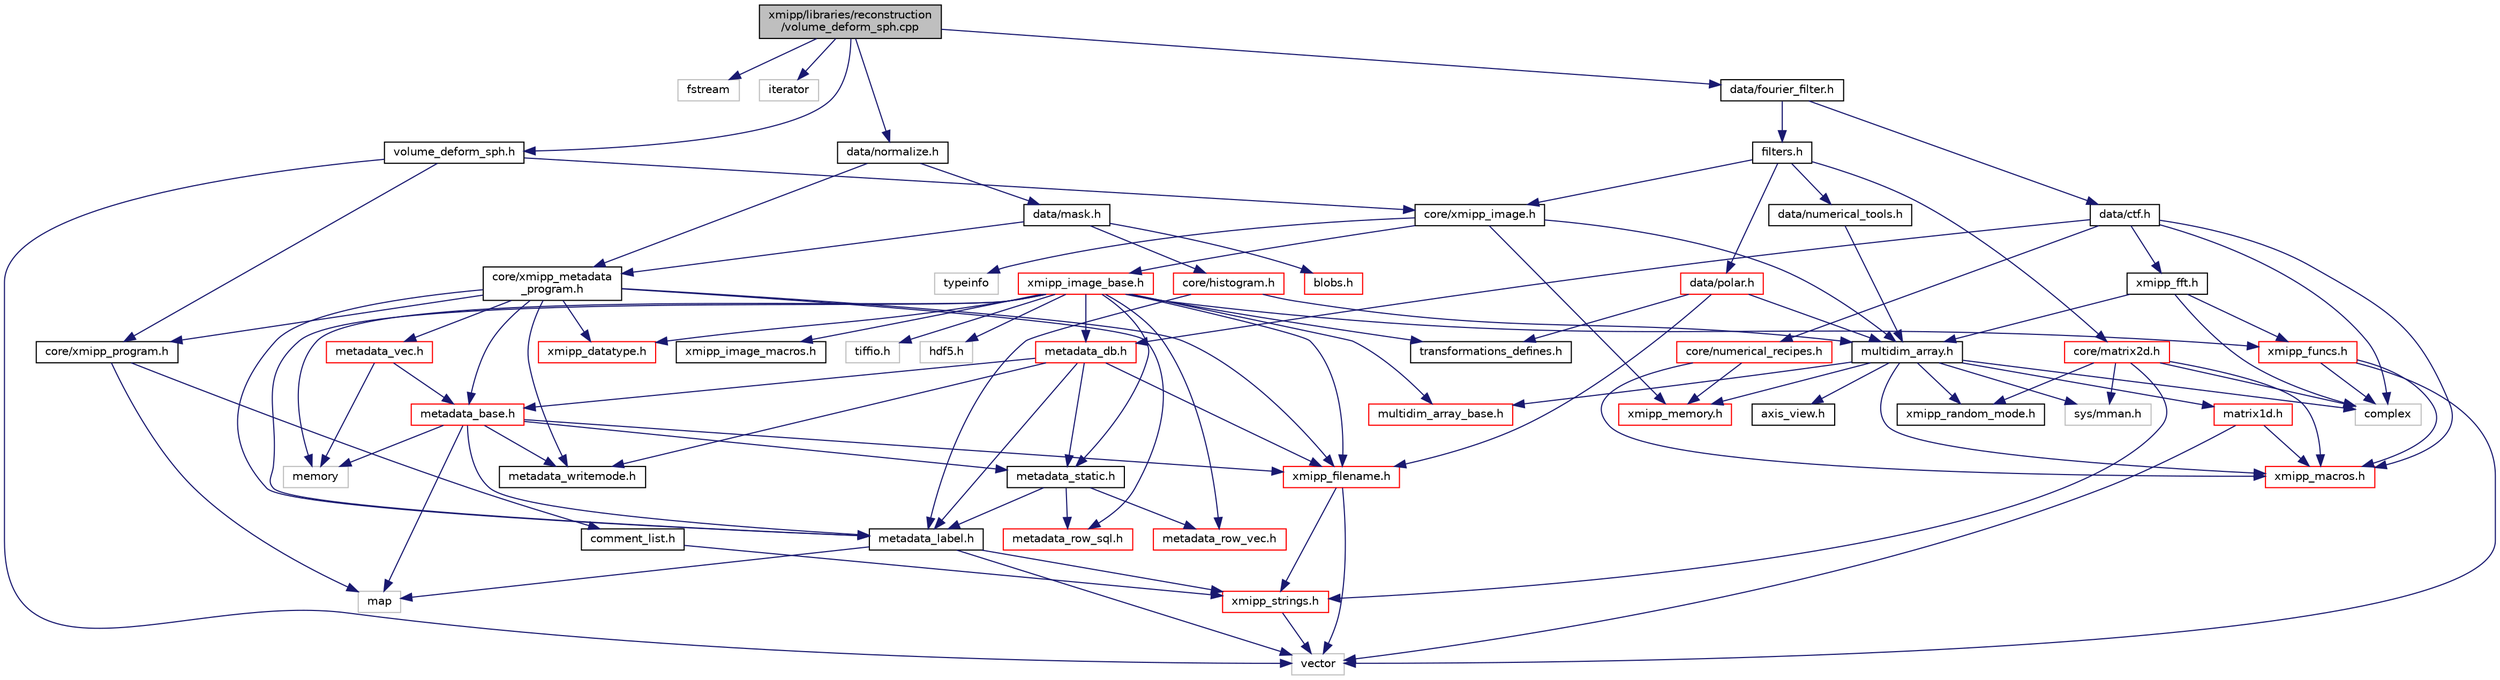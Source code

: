 digraph "xmipp/libraries/reconstruction/volume_deform_sph.cpp"
{
  edge [fontname="Helvetica",fontsize="10",labelfontname="Helvetica",labelfontsize="10"];
  node [fontname="Helvetica",fontsize="10",shape=record];
  Node0 [label="xmipp/libraries/reconstruction\l/volume_deform_sph.cpp",height=0.2,width=0.4,color="black", fillcolor="grey75", style="filled", fontcolor="black"];
  Node0 -> Node1 [color="midnightblue",fontsize="10",style="solid",fontname="Helvetica"];
  Node1 [label="fstream",height=0.2,width=0.4,color="grey75", fillcolor="white", style="filled"];
  Node0 -> Node2 [color="midnightblue",fontsize="10",style="solid",fontname="Helvetica"];
  Node2 [label="iterator",height=0.2,width=0.4,color="grey75", fillcolor="white", style="filled"];
  Node0 -> Node3 [color="midnightblue",fontsize="10",style="solid",fontname="Helvetica"];
  Node3 [label="volume_deform_sph.h",height=0.2,width=0.4,color="black", fillcolor="white", style="filled",URL="$volume__deform__sph_8h.html"];
  Node3 -> Node4 [color="midnightblue",fontsize="10",style="solid",fontname="Helvetica"];
  Node4 [label="vector",height=0.2,width=0.4,color="grey75", fillcolor="white", style="filled"];
  Node3 -> Node5 [color="midnightblue",fontsize="10",style="solid",fontname="Helvetica"];
  Node5 [label="core/xmipp_program.h",height=0.2,width=0.4,color="black", fillcolor="white", style="filled",URL="$xmipp__program_8h.html"];
  Node5 -> Node6 [color="midnightblue",fontsize="10",style="solid",fontname="Helvetica"];
  Node6 [label="map",height=0.2,width=0.4,color="grey75", fillcolor="white", style="filled"];
  Node5 -> Node7 [color="midnightblue",fontsize="10",style="solid",fontname="Helvetica"];
  Node7 [label="comment_list.h",height=0.2,width=0.4,color="black", fillcolor="white", style="filled",URL="$comment__list_8h.html"];
  Node7 -> Node8 [color="midnightblue",fontsize="10",style="solid",fontname="Helvetica"];
  Node8 [label="xmipp_strings.h",height=0.2,width=0.4,color="red", fillcolor="white", style="filled",URL="$xmipp__strings_8h.html"];
  Node8 -> Node4 [color="midnightblue",fontsize="10",style="solid",fontname="Helvetica"];
  Node3 -> Node11 [color="midnightblue",fontsize="10",style="solid",fontname="Helvetica"];
  Node11 [label="core/xmipp_image.h",height=0.2,width=0.4,color="black", fillcolor="white", style="filled",URL="$xmipp__image_8h.html"];
  Node11 -> Node12 [color="midnightblue",fontsize="10",style="solid",fontname="Helvetica"];
  Node12 [label="typeinfo",height=0.2,width=0.4,color="grey75", fillcolor="white", style="filled"];
  Node11 -> Node13 [color="midnightblue",fontsize="10",style="solid",fontname="Helvetica"];
  Node13 [label="multidim_array.h",height=0.2,width=0.4,color="black", fillcolor="white", style="filled",URL="$multidim__array_8h.html"];
  Node13 -> Node14 [color="midnightblue",fontsize="10",style="solid",fontname="Helvetica"];
  Node14 [label="xmipp_macros.h",height=0.2,width=0.4,color="red", fillcolor="white", style="filled",URL="$xmipp__macros_8h.html"];
  Node13 -> Node17 [color="midnightblue",fontsize="10",style="solid",fontname="Helvetica"];
  Node17 [label="sys/mman.h",height=0.2,width=0.4,color="grey75", fillcolor="white", style="filled"];
  Node13 -> Node18 [color="midnightblue",fontsize="10",style="solid",fontname="Helvetica"];
  Node18 [label="complex",height=0.2,width=0.4,color="grey75", fillcolor="white", style="filled"];
  Node13 -> Node19 [color="midnightblue",fontsize="10",style="solid",fontname="Helvetica"];
  Node19 [label="matrix1d.h",height=0.2,width=0.4,color="red", fillcolor="white", style="filled",URL="$matrix1d_8h.html"];
  Node19 -> Node4 [color="midnightblue",fontsize="10",style="solid",fontname="Helvetica"];
  Node19 -> Node14 [color="midnightblue",fontsize="10",style="solid",fontname="Helvetica"];
  Node13 -> Node23 [color="midnightblue",fontsize="10",style="solid",fontname="Helvetica"];
  Node23 [label="xmipp_random_mode.h",height=0.2,width=0.4,color="black", fillcolor="white", style="filled",URL="$xmipp__random__mode_8h.html"];
  Node13 -> Node24 [color="midnightblue",fontsize="10",style="solid",fontname="Helvetica"];
  Node24 [label="multidim_array_base.h",height=0.2,width=0.4,color="red", fillcolor="white", style="filled",URL="$multidim__array__base_8h.html"];
  Node13 -> Node28 [color="midnightblue",fontsize="10",style="solid",fontname="Helvetica"];
  Node28 [label="xmipp_memory.h",height=0.2,width=0.4,color="red", fillcolor="white", style="filled",URL="$xmipp__memory_8h.html"];
  Node13 -> Node30 [color="midnightblue",fontsize="10",style="solid",fontname="Helvetica"];
  Node30 [label="axis_view.h",height=0.2,width=0.4,color="black", fillcolor="white", style="filled",URL="$axis__view_8h.html"];
  Node11 -> Node31 [color="midnightblue",fontsize="10",style="solid",fontname="Helvetica"];
  Node31 [label="xmipp_image_base.h",height=0.2,width=0.4,color="red", fillcolor="white", style="filled",URL="$xmipp__image__base_8h.html"];
  Node31 -> Node32 [color="midnightblue",fontsize="10",style="solid",fontname="Helvetica"];
  Node32 [label="memory",height=0.2,width=0.4,color="grey75", fillcolor="white", style="filled"];
  Node31 -> Node33 [color="midnightblue",fontsize="10",style="solid",fontname="Helvetica"];
  Node33 [label="xmipp_image_macros.h",height=0.2,width=0.4,color="black", fillcolor="white", style="filled",URL="$xmipp__image__macros_8h.html"];
  Node31 -> Node34 [color="midnightblue",fontsize="10",style="solid",fontname="Helvetica"];
  Node34 [label="xmipp_datatype.h",height=0.2,width=0.4,color="red", fillcolor="white", style="filled",URL="$xmipp__datatype_8h.html"];
  Node31 -> Node35 [color="midnightblue",fontsize="10",style="solid",fontname="Helvetica"];
  Node35 [label="metadata_label.h",height=0.2,width=0.4,color="black", fillcolor="white", style="filled",URL="$metadata__label_8h.html"];
  Node35 -> Node6 [color="midnightblue",fontsize="10",style="solid",fontname="Helvetica"];
  Node35 -> Node8 [color="midnightblue",fontsize="10",style="solid",fontname="Helvetica"];
  Node35 -> Node4 [color="midnightblue",fontsize="10",style="solid",fontname="Helvetica"];
  Node31 -> Node36 [color="midnightblue",fontsize="10",style="solid",fontname="Helvetica"];
  Node36 [label="metadata_row_vec.h",height=0.2,width=0.4,color="red", fillcolor="white", style="filled",URL="$metadata__row__vec_8h.html"];
  Node31 -> Node40 [color="midnightblue",fontsize="10",style="solid",fontname="Helvetica"];
  Node40 [label="metadata_static.h",height=0.2,width=0.4,color="black", fillcolor="white", style="filled",URL="$metadata__static_8h.html"];
  Node40 -> Node35 [color="midnightblue",fontsize="10",style="solid",fontname="Helvetica"];
  Node40 -> Node41 [color="midnightblue",fontsize="10",style="solid",fontname="Helvetica"];
  Node41 [label="metadata_row_sql.h",height=0.2,width=0.4,color="red", fillcolor="white", style="filled",URL="$metadata__row__sql_8h.html"];
  Node40 -> Node36 [color="midnightblue",fontsize="10",style="solid",fontname="Helvetica"];
  Node31 -> Node42 [color="midnightblue",fontsize="10",style="solid",fontname="Helvetica"];
  Node42 [label="metadata_db.h",height=0.2,width=0.4,color="red", fillcolor="white", style="filled",URL="$metadata__db_8h.html"];
  Node42 -> Node48 [color="midnightblue",fontsize="10",style="solid",fontname="Helvetica"];
  Node48 [label="metadata_base.h",height=0.2,width=0.4,color="red", fillcolor="white", style="filled",URL="$metadata__base_8h.html"];
  Node48 -> Node6 [color="midnightblue",fontsize="10",style="solid",fontname="Helvetica"];
  Node48 -> Node32 [color="midnightblue",fontsize="10",style="solid",fontname="Helvetica"];
  Node48 -> Node49 [color="midnightblue",fontsize="10",style="solid",fontname="Helvetica"];
  Node49 [label="xmipp_filename.h",height=0.2,width=0.4,color="red", fillcolor="white", style="filled",URL="$xmipp__filename_8h.html"];
  Node49 -> Node4 [color="midnightblue",fontsize="10",style="solid",fontname="Helvetica"];
  Node49 -> Node8 [color="midnightblue",fontsize="10",style="solid",fontname="Helvetica"];
  Node48 -> Node35 [color="midnightblue",fontsize="10",style="solid",fontname="Helvetica"];
  Node48 -> Node52 [color="midnightblue",fontsize="10",style="solid",fontname="Helvetica"];
  Node52 [label="metadata_writemode.h",height=0.2,width=0.4,color="black", fillcolor="white", style="filled",URL="$metadata__writemode_8h.html"];
  Node48 -> Node40 [color="midnightblue",fontsize="10",style="solid",fontname="Helvetica"];
  Node42 -> Node35 [color="midnightblue",fontsize="10",style="solid",fontname="Helvetica"];
  Node42 -> Node40 [color="midnightblue",fontsize="10",style="solid",fontname="Helvetica"];
  Node42 -> Node49 [color="midnightblue",fontsize="10",style="solid",fontname="Helvetica"];
  Node42 -> Node52 [color="midnightblue",fontsize="10",style="solid",fontname="Helvetica"];
  Node31 -> Node24 [color="midnightblue",fontsize="10",style="solid",fontname="Helvetica"];
  Node31 -> Node49 [color="midnightblue",fontsize="10",style="solid",fontname="Helvetica"];
  Node31 -> Node60 [color="midnightblue",fontsize="10",style="solid",fontname="Helvetica"];
  Node60 [label="transformations_defines.h",height=0.2,width=0.4,color="black", fillcolor="white", style="filled",URL="$transformations__defines_8h.html"];
  Node31 -> Node61 [color="midnightblue",fontsize="10",style="solid",fontname="Helvetica"];
  Node61 [label="xmipp_funcs.h",height=0.2,width=0.4,color="red", fillcolor="white", style="filled",URL="$xmipp__funcs_8h.html"];
  Node61 -> Node18 [color="midnightblue",fontsize="10",style="solid",fontname="Helvetica"];
  Node61 -> Node14 [color="midnightblue",fontsize="10",style="solid",fontname="Helvetica"];
  Node61 -> Node4 [color="midnightblue",fontsize="10",style="solid",fontname="Helvetica"];
  Node31 -> Node63 [color="midnightblue",fontsize="10",style="solid",fontname="Helvetica"];
  Node63 [label="tiffio.h",height=0.2,width=0.4,color="grey75", fillcolor="white", style="filled"];
  Node31 -> Node64 [color="midnightblue",fontsize="10",style="solid",fontname="Helvetica"];
  Node64 [label="hdf5.h",height=0.2,width=0.4,color="grey75", fillcolor="white", style="filled"];
  Node11 -> Node28 [color="midnightblue",fontsize="10",style="solid",fontname="Helvetica"];
  Node0 -> Node79 [color="midnightblue",fontsize="10",style="solid",fontname="Helvetica"];
  Node79 [label="data/fourier_filter.h",height=0.2,width=0.4,color="black", fillcolor="white", style="filled",URL="$fourier__filter_8h.html"];
  Node79 -> Node80 [color="midnightblue",fontsize="10",style="solid",fontname="Helvetica"];
  Node80 [label="filters.h",height=0.2,width=0.4,color="black", fillcolor="white", style="filled",URL="$filters_8h.html"];
  Node80 -> Node11 [color="midnightblue",fontsize="10",style="solid",fontname="Helvetica"];
  Node80 -> Node81 [color="midnightblue",fontsize="10",style="solid",fontname="Helvetica"];
  Node81 [label="core/matrix2d.h",height=0.2,width=0.4,color="red", fillcolor="white", style="filled",URL="$matrix2d_8h.html"];
  Node81 -> Node18 [color="midnightblue",fontsize="10",style="solid",fontname="Helvetica"];
  Node81 -> Node23 [color="midnightblue",fontsize="10",style="solid",fontname="Helvetica"];
  Node81 -> Node14 [color="midnightblue",fontsize="10",style="solid",fontname="Helvetica"];
  Node81 -> Node8 [color="midnightblue",fontsize="10",style="solid",fontname="Helvetica"];
  Node81 -> Node17 [color="midnightblue",fontsize="10",style="solid",fontname="Helvetica"];
  Node80 -> Node82 [color="midnightblue",fontsize="10",style="solid",fontname="Helvetica"];
  Node82 [label="data/numerical_tools.h",height=0.2,width=0.4,color="black", fillcolor="white", style="filled",URL="$numerical__tools_8h.html"];
  Node82 -> Node13 [color="midnightblue",fontsize="10",style="solid",fontname="Helvetica"];
  Node80 -> Node83 [color="midnightblue",fontsize="10",style="solid",fontname="Helvetica"];
  Node83 [label="data/polar.h",height=0.2,width=0.4,color="red", fillcolor="white", style="filled",URL="$polar_8h.html"];
  Node83 -> Node13 [color="midnightblue",fontsize="10",style="solid",fontname="Helvetica"];
  Node83 -> Node60 [color="midnightblue",fontsize="10",style="solid",fontname="Helvetica"];
  Node83 -> Node49 [color="midnightblue",fontsize="10",style="solid",fontname="Helvetica"];
  Node79 -> Node89 [color="midnightblue",fontsize="10",style="solid",fontname="Helvetica"];
  Node89 [label="data/ctf.h",height=0.2,width=0.4,color="black", fillcolor="white", style="filled",URL="$ctf_8h.html"];
  Node89 -> Node18 [color="midnightblue",fontsize="10",style="solid",fontname="Helvetica"];
  Node89 -> Node42 [color="midnightblue",fontsize="10",style="solid",fontname="Helvetica"];
  Node89 -> Node90 [color="midnightblue",fontsize="10",style="solid",fontname="Helvetica"];
  Node90 [label="core/numerical_recipes.h",height=0.2,width=0.4,color="red", fillcolor="white", style="filled",URL="$numerical__recipes_8h.html"];
  Node90 -> Node28 [color="midnightblue",fontsize="10",style="solid",fontname="Helvetica"];
  Node90 -> Node14 [color="midnightblue",fontsize="10",style="solid",fontname="Helvetica"];
  Node89 -> Node88 [color="midnightblue",fontsize="10",style="solid",fontname="Helvetica"];
  Node88 [label="xmipp_fft.h",height=0.2,width=0.4,color="black", fillcolor="white", style="filled",URL="$xmipp__fft_8h.html"];
  Node88 -> Node18 [color="midnightblue",fontsize="10",style="solid",fontname="Helvetica"];
  Node88 -> Node13 [color="midnightblue",fontsize="10",style="solid",fontname="Helvetica"];
  Node88 -> Node61 [color="midnightblue",fontsize="10",style="solid",fontname="Helvetica"];
  Node89 -> Node14 [color="midnightblue",fontsize="10",style="solid",fontname="Helvetica"];
  Node0 -> Node93 [color="midnightblue",fontsize="10",style="solid",fontname="Helvetica"];
  Node93 [label="data/normalize.h",height=0.2,width=0.4,color="black", fillcolor="white", style="filled",URL="$normalize_8h.html"];
  Node93 -> Node94 [color="midnightblue",fontsize="10",style="solid",fontname="Helvetica"];
  Node94 [label="core/xmipp_metadata\l_program.h",height=0.2,width=0.4,color="black", fillcolor="white", style="filled",URL="$xmipp__metadata__program_8h.html"];
  Node94 -> Node5 [color="midnightblue",fontsize="10",style="solid",fontname="Helvetica"];
  Node94 -> Node34 [color="midnightblue",fontsize="10",style="solid",fontname="Helvetica"];
  Node94 -> Node49 [color="midnightblue",fontsize="10",style="solid",fontname="Helvetica"];
  Node94 -> Node35 [color="midnightblue",fontsize="10",style="solid",fontname="Helvetica"];
  Node94 -> Node41 [color="midnightblue",fontsize="10",style="solid",fontname="Helvetica"];
  Node94 -> Node52 [color="midnightblue",fontsize="10",style="solid",fontname="Helvetica"];
  Node94 -> Node48 [color="midnightblue",fontsize="10",style="solid",fontname="Helvetica"];
  Node94 -> Node95 [color="midnightblue",fontsize="10",style="solid",fontname="Helvetica"];
  Node95 [label="metadata_vec.h",height=0.2,width=0.4,color="red", fillcolor="white", style="filled",URL="$metadata__vec_8h.html"];
  Node95 -> Node32 [color="midnightblue",fontsize="10",style="solid",fontname="Helvetica"];
  Node95 -> Node48 [color="midnightblue",fontsize="10",style="solid",fontname="Helvetica"];
  Node93 -> Node99 [color="midnightblue",fontsize="10",style="solid",fontname="Helvetica"];
  Node99 [label="data/mask.h",height=0.2,width=0.4,color="black", fillcolor="white", style="filled",URL="$mask_8h.html"];
  Node99 -> Node100 [color="midnightblue",fontsize="10",style="solid",fontname="Helvetica"];
  Node100 [label="blobs.h",height=0.2,width=0.4,color="red", fillcolor="white", style="filled",URL="$blobs_8h.html"];
  Node99 -> Node104 [color="midnightblue",fontsize="10",style="solid",fontname="Helvetica"];
  Node104 [label="core/histogram.h",height=0.2,width=0.4,color="red", fillcolor="white", style="filled",URL="$histogram_8h.html"];
  Node104 -> Node13 [color="midnightblue",fontsize="10",style="solid",fontname="Helvetica"];
  Node104 -> Node35 [color="midnightblue",fontsize="10",style="solid",fontname="Helvetica"];
  Node99 -> Node94 [color="midnightblue",fontsize="10",style="solid",fontname="Helvetica"];
}
